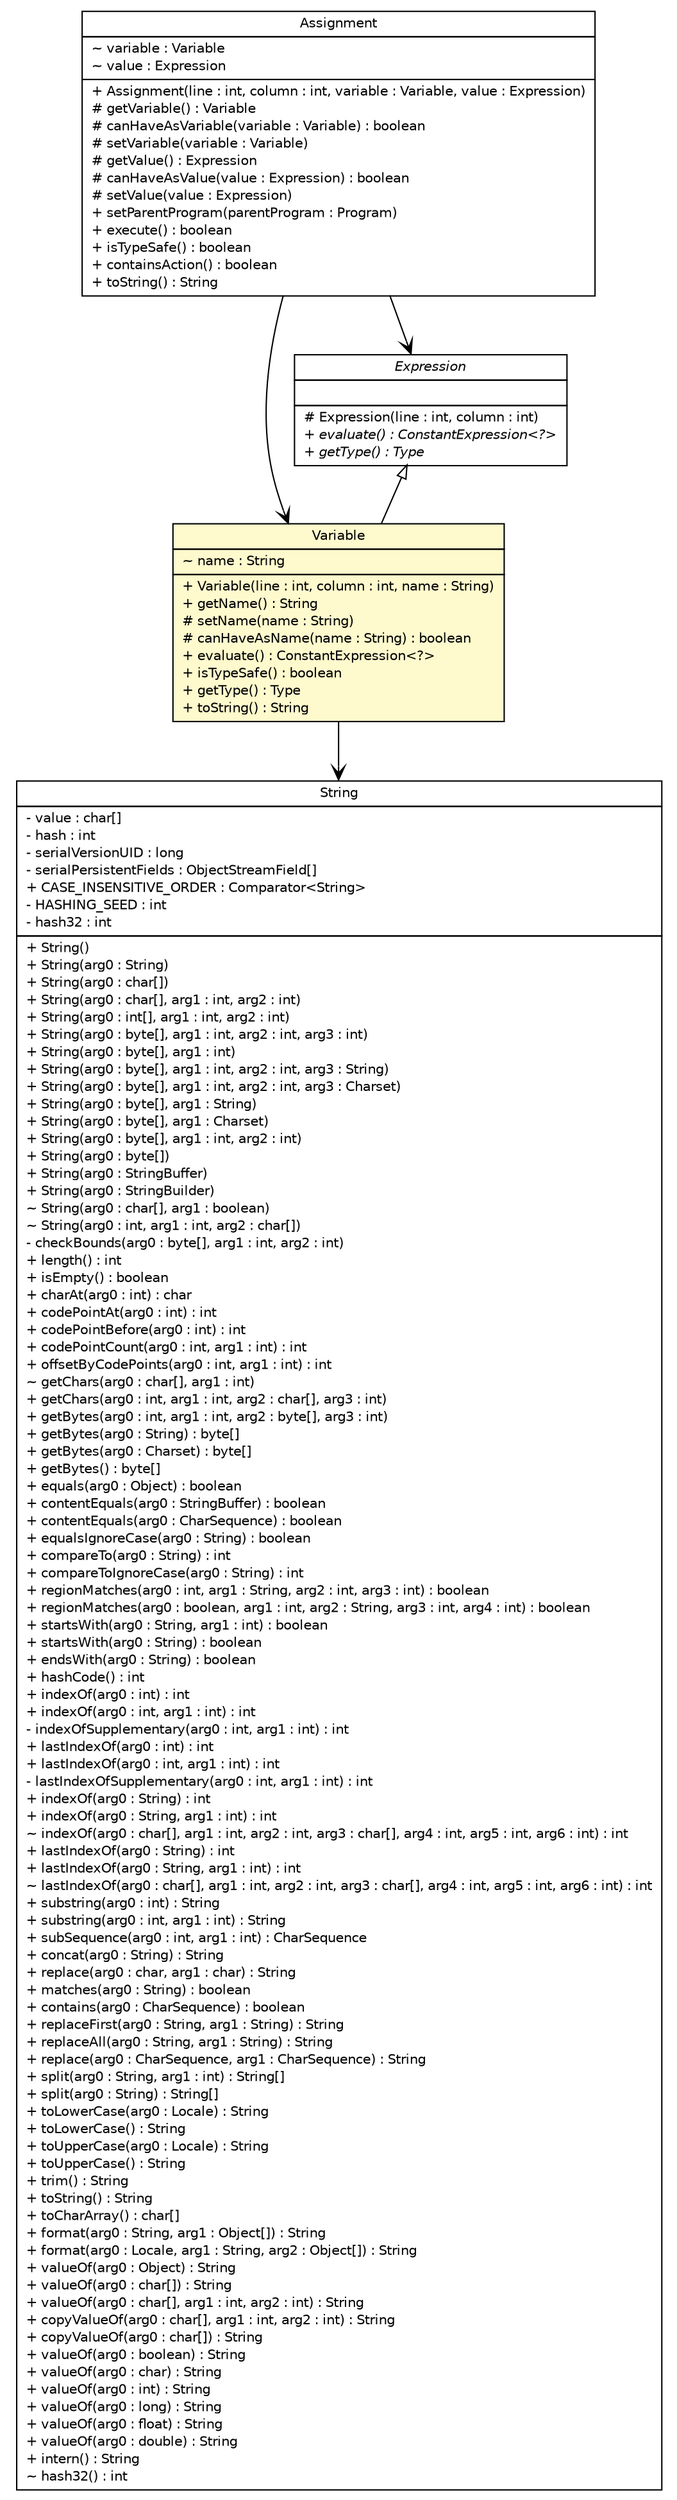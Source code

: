 #!/usr/local/bin/dot
#
# Class diagram 
# Generated by UMLGraph version R5_6 (http://www.umlgraph.org/)
#

digraph G {
	edge [fontname="Helvetica",fontsize=10,labelfontname="Helvetica",labelfontsize=10];
	node [fontname="Helvetica",fontsize=10,shape=plaintext];
	nodesep=0.25;
	ranksep=0.5;
	// model.programs.parsing.language.expression.Variable
	c17396 [label=<<table title="model.programs.parsing.language.expression.Variable" border="0" cellborder="1" cellspacing="0" cellpadding="2" port="p" bgcolor="lemonChiffon" href="./Variable.html">
		<tr><td><table border="0" cellspacing="0" cellpadding="1">
<tr><td align="center" balign="center"> Variable </td></tr>
		</table></td></tr>
		<tr><td><table border="0" cellspacing="0" cellpadding="1">
<tr><td align="left" balign="left"> ~ name : String </td></tr>
		</table></td></tr>
		<tr><td><table border="0" cellspacing="0" cellpadding="1">
<tr><td align="left" balign="left"> + Variable(line : int, column : int, name : String) </td></tr>
<tr><td align="left" balign="left"> + getName() : String </td></tr>
<tr><td align="left" balign="left"> # setName(name : String) </td></tr>
<tr><td align="left" balign="left"> # canHaveAsName(name : String) : boolean </td></tr>
<tr><td align="left" balign="left"> + evaluate() : ConstantExpression&lt;?&gt; </td></tr>
<tr><td align="left" balign="left"> + isTypeSafe() : boolean </td></tr>
<tr><td align="left" balign="left"> + getType() : Type </td></tr>
<tr><td align="left" balign="left"> + toString() : String </td></tr>
		</table></td></tr>
		</table>>, URL="./Variable.html", fontname="Helvetica", fontcolor="black", fontsize=10.0];
	// model.programs.parsing.language.expression.Expression
	c17397 [label=<<table title="model.programs.parsing.language.expression.Expression" border="0" cellborder="1" cellspacing="0" cellpadding="2" port="p" href="./Expression.html">
		<tr><td><table border="0" cellspacing="0" cellpadding="1">
<tr><td align="center" balign="center"><font face="Helvetica-Oblique"> Expression </font></td></tr>
		</table></td></tr>
		<tr><td><table border="0" cellspacing="0" cellpadding="1">
<tr><td align="left" balign="left">  </td></tr>
		</table></td></tr>
		<tr><td><table border="0" cellspacing="0" cellpadding="1">
<tr><td align="left" balign="left"> # Expression(line : int, column : int) </td></tr>
<tr><td align="left" balign="left"><font face="Helvetica-Oblique" point-size="10.0"> + evaluate() : ConstantExpression&lt;?&gt; </font></td></tr>
<tr><td align="left" balign="left"><font face="Helvetica-Oblique" point-size="10.0"> + getType() : Type </font></td></tr>
		</table></td></tr>
		</table>>, URL="./Expression.html", fontname="Helvetica", fontcolor="black", fontsize=10.0];
	// model.programs.parsing.language.statement.Assignment
	c17438 [label=<<table title="model.programs.parsing.language.statement.Assignment" border="0" cellborder="1" cellspacing="0" cellpadding="2" port="p" href="../statement/Assignment.html">
		<tr><td><table border="0" cellspacing="0" cellpadding="1">
<tr><td align="center" balign="center"> Assignment </td></tr>
		</table></td></tr>
		<tr><td><table border="0" cellspacing="0" cellpadding="1">
<tr><td align="left" balign="left"> ~ variable : Variable </td></tr>
<tr><td align="left" balign="left"> ~ value : Expression </td></tr>
		</table></td></tr>
		<tr><td><table border="0" cellspacing="0" cellpadding="1">
<tr><td align="left" balign="left"> + Assignment(line : int, column : int, variable : Variable, value : Expression) </td></tr>
<tr><td align="left" balign="left"> # getVariable() : Variable </td></tr>
<tr><td align="left" balign="left"> # canHaveAsVariable(variable : Variable) : boolean </td></tr>
<tr><td align="left" balign="left"> # setVariable(variable : Variable) </td></tr>
<tr><td align="left" balign="left"> # getValue() : Expression </td></tr>
<tr><td align="left" balign="left"> # canHaveAsValue(value : Expression) : boolean </td></tr>
<tr><td align="left" balign="left"> # setValue(value : Expression) </td></tr>
<tr><td align="left" balign="left"> + setParentProgram(parentProgram : Program) </td></tr>
<tr><td align="left" balign="left"> + execute() : boolean </td></tr>
<tr><td align="left" balign="left"> + isTypeSafe() : boolean </td></tr>
<tr><td align="left" balign="left"> + containsAction() : boolean </td></tr>
<tr><td align="left" balign="left"> + toString() : String </td></tr>
		</table></td></tr>
		</table>>, URL="../statement/Assignment.html", fontname="Helvetica", fontcolor="black", fontsize=10.0];
	//model.programs.parsing.language.expression.Variable extends model.programs.parsing.language.expression.Expression
	c17397:p -> c17396:p [dir=back,arrowtail=empty];
	// model.programs.parsing.language.expression.Variable NAVASSOC java.lang.String
	c17396:p -> c17470:p [taillabel="", label="", headlabel="", fontname="Helvetica", fontcolor="black", fontsize=10.0, color="black", arrowhead=open];
	// model.programs.parsing.language.statement.Assignment NAVASSOC model.programs.parsing.language.expression.Variable
	c17438:p -> c17396:p [taillabel="", label="", headlabel="", fontname="Helvetica", fontcolor="black", fontsize=10.0, color="black", arrowhead=open];
	// model.programs.parsing.language.statement.Assignment NAVASSOC model.programs.parsing.language.expression.Expression
	c17438:p -> c17397:p [taillabel="", label="", headlabel="", fontname="Helvetica", fontcolor="black", fontsize=10.0, color="black", arrowhead=open];
	// java.lang.String
	c17470 [label=<<table title="java.lang.String" border="0" cellborder="1" cellspacing="0" cellpadding="2" port="p" href="http://java.sun.com/j2se/1.4.2/docs/api/java/lang/String.html">
		<tr><td><table border="0" cellspacing="0" cellpadding="1">
<tr><td align="center" balign="center"> String </td></tr>
		</table></td></tr>
		<tr><td><table border="0" cellspacing="0" cellpadding="1">
<tr><td align="left" balign="left"> - value : char[] </td></tr>
<tr><td align="left" balign="left"> - hash : int </td></tr>
<tr><td align="left" balign="left"> - serialVersionUID : long </td></tr>
<tr><td align="left" balign="left"> - serialPersistentFields : ObjectStreamField[] </td></tr>
<tr><td align="left" balign="left"> + CASE_INSENSITIVE_ORDER : Comparator&lt;String&gt; </td></tr>
<tr><td align="left" balign="left"> - HASHING_SEED : int </td></tr>
<tr><td align="left" balign="left"> - hash32 : int </td></tr>
		</table></td></tr>
		<tr><td><table border="0" cellspacing="0" cellpadding="1">
<tr><td align="left" balign="left"> + String() </td></tr>
<tr><td align="left" balign="left"> + String(arg0 : String) </td></tr>
<tr><td align="left" balign="left"> + String(arg0 : char[]) </td></tr>
<tr><td align="left" balign="left"> + String(arg0 : char[], arg1 : int, arg2 : int) </td></tr>
<tr><td align="left" balign="left"> + String(arg0 : int[], arg1 : int, arg2 : int) </td></tr>
<tr><td align="left" balign="left"> + String(arg0 : byte[], arg1 : int, arg2 : int, arg3 : int) </td></tr>
<tr><td align="left" balign="left"> + String(arg0 : byte[], arg1 : int) </td></tr>
<tr><td align="left" balign="left"> + String(arg0 : byte[], arg1 : int, arg2 : int, arg3 : String) </td></tr>
<tr><td align="left" balign="left"> + String(arg0 : byte[], arg1 : int, arg2 : int, arg3 : Charset) </td></tr>
<tr><td align="left" balign="left"> + String(arg0 : byte[], arg1 : String) </td></tr>
<tr><td align="left" balign="left"> + String(arg0 : byte[], arg1 : Charset) </td></tr>
<tr><td align="left" balign="left"> + String(arg0 : byte[], arg1 : int, arg2 : int) </td></tr>
<tr><td align="left" balign="left"> + String(arg0 : byte[]) </td></tr>
<tr><td align="left" balign="left"> + String(arg0 : StringBuffer) </td></tr>
<tr><td align="left" balign="left"> + String(arg0 : StringBuilder) </td></tr>
<tr><td align="left" balign="left"> ~ String(arg0 : char[], arg1 : boolean) </td></tr>
<tr><td align="left" balign="left"> ~ String(arg0 : int, arg1 : int, arg2 : char[]) </td></tr>
<tr><td align="left" balign="left"> - checkBounds(arg0 : byte[], arg1 : int, arg2 : int) </td></tr>
<tr><td align="left" balign="left"> + length() : int </td></tr>
<tr><td align="left" balign="left"> + isEmpty() : boolean </td></tr>
<tr><td align="left" balign="left"> + charAt(arg0 : int) : char </td></tr>
<tr><td align="left" balign="left"> + codePointAt(arg0 : int) : int </td></tr>
<tr><td align="left" balign="left"> + codePointBefore(arg0 : int) : int </td></tr>
<tr><td align="left" balign="left"> + codePointCount(arg0 : int, arg1 : int) : int </td></tr>
<tr><td align="left" balign="left"> + offsetByCodePoints(arg0 : int, arg1 : int) : int </td></tr>
<tr><td align="left" balign="left"> ~ getChars(arg0 : char[], arg1 : int) </td></tr>
<tr><td align="left" balign="left"> + getChars(arg0 : int, arg1 : int, arg2 : char[], arg3 : int) </td></tr>
<tr><td align="left" balign="left"> + getBytes(arg0 : int, arg1 : int, arg2 : byte[], arg3 : int) </td></tr>
<tr><td align="left" balign="left"> + getBytes(arg0 : String) : byte[] </td></tr>
<tr><td align="left" balign="left"> + getBytes(arg0 : Charset) : byte[] </td></tr>
<tr><td align="left" balign="left"> + getBytes() : byte[] </td></tr>
<tr><td align="left" balign="left"> + equals(arg0 : Object) : boolean </td></tr>
<tr><td align="left" balign="left"> + contentEquals(arg0 : StringBuffer) : boolean </td></tr>
<tr><td align="left" balign="left"> + contentEquals(arg0 : CharSequence) : boolean </td></tr>
<tr><td align="left" balign="left"> + equalsIgnoreCase(arg0 : String) : boolean </td></tr>
<tr><td align="left" balign="left"> + compareTo(arg0 : String) : int </td></tr>
<tr><td align="left" balign="left"> + compareToIgnoreCase(arg0 : String) : int </td></tr>
<tr><td align="left" balign="left"> + regionMatches(arg0 : int, arg1 : String, arg2 : int, arg3 : int) : boolean </td></tr>
<tr><td align="left" balign="left"> + regionMatches(arg0 : boolean, arg1 : int, arg2 : String, arg3 : int, arg4 : int) : boolean </td></tr>
<tr><td align="left" balign="left"> + startsWith(arg0 : String, arg1 : int) : boolean </td></tr>
<tr><td align="left" balign="left"> + startsWith(arg0 : String) : boolean </td></tr>
<tr><td align="left" balign="left"> + endsWith(arg0 : String) : boolean </td></tr>
<tr><td align="left" balign="left"> + hashCode() : int </td></tr>
<tr><td align="left" balign="left"> + indexOf(arg0 : int) : int </td></tr>
<tr><td align="left" balign="left"> + indexOf(arg0 : int, arg1 : int) : int </td></tr>
<tr><td align="left" balign="left"> - indexOfSupplementary(arg0 : int, arg1 : int) : int </td></tr>
<tr><td align="left" balign="left"> + lastIndexOf(arg0 : int) : int </td></tr>
<tr><td align="left" balign="left"> + lastIndexOf(arg0 : int, arg1 : int) : int </td></tr>
<tr><td align="left" balign="left"> - lastIndexOfSupplementary(arg0 : int, arg1 : int) : int </td></tr>
<tr><td align="left" balign="left"> + indexOf(arg0 : String) : int </td></tr>
<tr><td align="left" balign="left"> + indexOf(arg0 : String, arg1 : int) : int </td></tr>
<tr><td align="left" balign="left"> ~ indexOf(arg0 : char[], arg1 : int, arg2 : int, arg3 : char[], arg4 : int, arg5 : int, arg6 : int) : int </td></tr>
<tr><td align="left" balign="left"> + lastIndexOf(arg0 : String) : int </td></tr>
<tr><td align="left" balign="left"> + lastIndexOf(arg0 : String, arg1 : int) : int </td></tr>
<tr><td align="left" balign="left"> ~ lastIndexOf(arg0 : char[], arg1 : int, arg2 : int, arg3 : char[], arg4 : int, arg5 : int, arg6 : int) : int </td></tr>
<tr><td align="left" balign="left"> + substring(arg0 : int) : String </td></tr>
<tr><td align="left" balign="left"> + substring(arg0 : int, arg1 : int) : String </td></tr>
<tr><td align="left" balign="left"> + subSequence(arg0 : int, arg1 : int) : CharSequence </td></tr>
<tr><td align="left" balign="left"> + concat(arg0 : String) : String </td></tr>
<tr><td align="left" balign="left"> + replace(arg0 : char, arg1 : char) : String </td></tr>
<tr><td align="left" balign="left"> + matches(arg0 : String) : boolean </td></tr>
<tr><td align="left" balign="left"> + contains(arg0 : CharSequence) : boolean </td></tr>
<tr><td align="left" balign="left"> + replaceFirst(arg0 : String, arg1 : String) : String </td></tr>
<tr><td align="left" balign="left"> + replaceAll(arg0 : String, arg1 : String) : String </td></tr>
<tr><td align="left" balign="left"> + replace(arg0 : CharSequence, arg1 : CharSequence) : String </td></tr>
<tr><td align="left" balign="left"> + split(arg0 : String, arg1 : int) : String[] </td></tr>
<tr><td align="left" balign="left"> + split(arg0 : String) : String[] </td></tr>
<tr><td align="left" balign="left"> + toLowerCase(arg0 : Locale) : String </td></tr>
<tr><td align="left" balign="left"> + toLowerCase() : String </td></tr>
<tr><td align="left" balign="left"> + toUpperCase(arg0 : Locale) : String </td></tr>
<tr><td align="left" balign="left"> + toUpperCase() : String </td></tr>
<tr><td align="left" balign="left"> + trim() : String </td></tr>
<tr><td align="left" balign="left"> + toString() : String </td></tr>
<tr><td align="left" balign="left"> + toCharArray() : char[] </td></tr>
<tr><td align="left" balign="left"> + format(arg0 : String, arg1 : Object[]) : String </td></tr>
<tr><td align="left" balign="left"> + format(arg0 : Locale, arg1 : String, arg2 : Object[]) : String </td></tr>
<tr><td align="left" balign="left"> + valueOf(arg0 : Object) : String </td></tr>
<tr><td align="left" balign="left"> + valueOf(arg0 : char[]) : String </td></tr>
<tr><td align="left" balign="left"> + valueOf(arg0 : char[], arg1 : int, arg2 : int) : String </td></tr>
<tr><td align="left" balign="left"> + copyValueOf(arg0 : char[], arg1 : int, arg2 : int) : String </td></tr>
<tr><td align="left" balign="left"> + copyValueOf(arg0 : char[]) : String </td></tr>
<tr><td align="left" balign="left"> + valueOf(arg0 : boolean) : String </td></tr>
<tr><td align="left" balign="left"> + valueOf(arg0 : char) : String </td></tr>
<tr><td align="left" balign="left"> + valueOf(arg0 : int) : String </td></tr>
<tr><td align="left" balign="left"> + valueOf(arg0 : long) : String </td></tr>
<tr><td align="left" balign="left"> + valueOf(arg0 : float) : String </td></tr>
<tr><td align="left" balign="left"> + valueOf(arg0 : double) : String </td></tr>
<tr><td align="left" balign="left"> + intern() : String </td></tr>
<tr><td align="left" balign="left"> ~ hash32() : int </td></tr>
		</table></td></tr>
		</table>>, URL="http://java.sun.com/j2se/1.4.2/docs/api/java/lang/String.html", fontname="Helvetica", fontcolor="black", fontsize=10.0];
}

